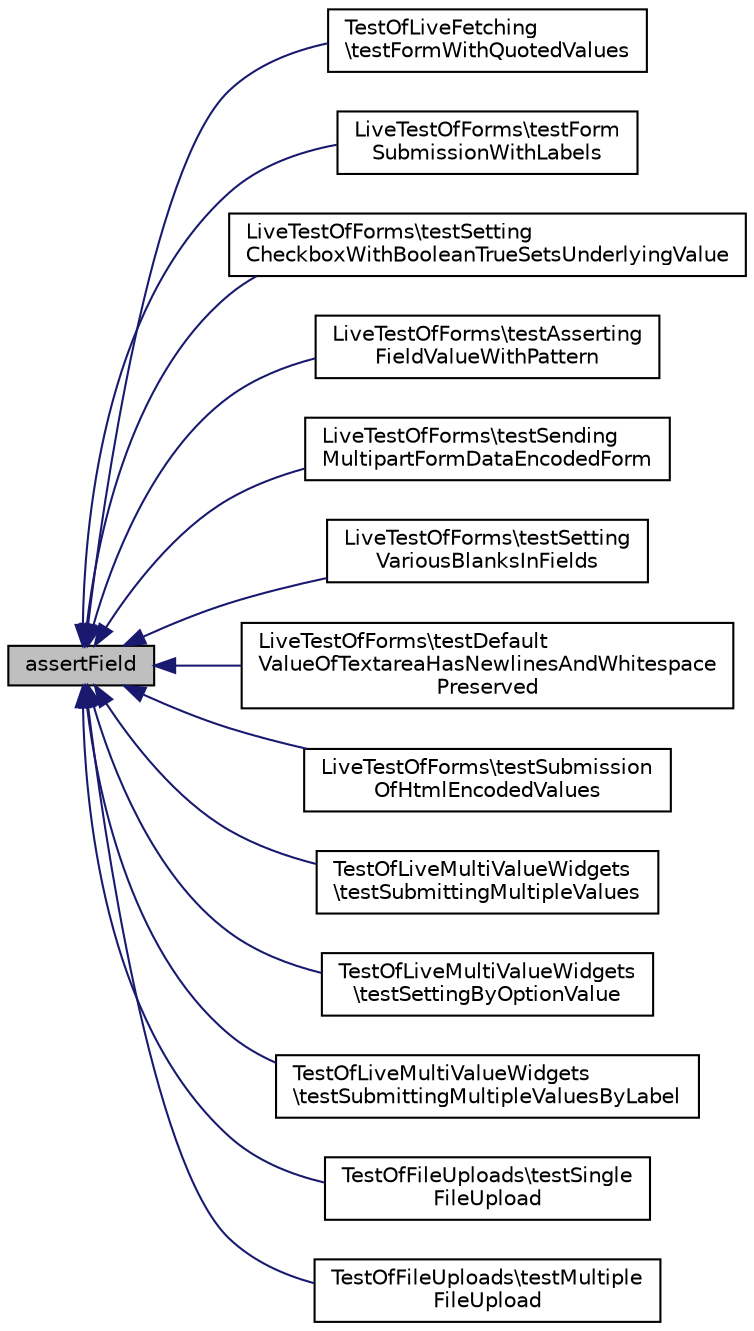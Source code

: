digraph "assertField"
{
  edge [fontname="Helvetica",fontsize="10",labelfontname="Helvetica",labelfontsize="10"];
  node [fontname="Helvetica",fontsize="10",shape=record];
  rankdir="LR";
  Node1 [label="assertField",height=0.2,width=0.4,color="black", fillcolor="grey75", style="filled" fontcolor="black"];
  Node1 -> Node2 [dir="back",color="midnightblue",fontsize="10",style="solid",fontname="Helvetica"];
  Node2 [label="TestOfLiveFetching\l\\testFormWithQuotedValues",height=0.2,width=0.4,color="black", fillcolor="white", style="filled",URL="$class_test_of_live_fetching.html#ae70ab9a658f25cbbfd257b50fb670f3f"];
  Node1 -> Node3 [dir="back",color="midnightblue",fontsize="10",style="solid",fontname="Helvetica"];
  Node3 [label="LiveTestOfForms\\testForm\lSubmissionWithLabels",height=0.2,width=0.4,color="black", fillcolor="white", style="filled",URL="$class_live_test_of_forms.html#afa7b4781961261b66280171acea960fc"];
  Node1 -> Node4 [dir="back",color="midnightblue",fontsize="10",style="solid",fontname="Helvetica"];
  Node4 [label="LiveTestOfForms\\testSetting\lCheckboxWithBooleanTrueSetsUnderlyingValue",height=0.2,width=0.4,color="black", fillcolor="white", style="filled",URL="$class_live_test_of_forms.html#a2de17d96a38aa29b96b6981bbc4c8098"];
  Node1 -> Node5 [dir="back",color="midnightblue",fontsize="10",style="solid",fontname="Helvetica"];
  Node5 [label="LiveTestOfForms\\testAsserting\lFieldValueWithPattern",height=0.2,width=0.4,color="black", fillcolor="white", style="filled",URL="$class_live_test_of_forms.html#a599e9af8b8598aa1b851516168b74e1b"];
  Node1 -> Node6 [dir="back",color="midnightblue",fontsize="10",style="solid",fontname="Helvetica"];
  Node6 [label="LiveTestOfForms\\testSending\lMultipartFormDataEncodedForm",height=0.2,width=0.4,color="black", fillcolor="white", style="filled",URL="$class_live_test_of_forms.html#a0685fdb5ede9731b0e0a222dd1ba68db"];
  Node1 -> Node7 [dir="back",color="midnightblue",fontsize="10",style="solid",fontname="Helvetica"];
  Node7 [label="LiveTestOfForms\\testSetting\lVariousBlanksInFields",height=0.2,width=0.4,color="black", fillcolor="white", style="filled",URL="$class_live_test_of_forms.html#aa36f65f4e29f2c7faaecbc8399a83db3"];
  Node1 -> Node8 [dir="back",color="midnightblue",fontsize="10",style="solid",fontname="Helvetica"];
  Node8 [label="LiveTestOfForms\\testDefault\lValueOfTextareaHasNewlinesAndWhitespace\lPreserved",height=0.2,width=0.4,color="black", fillcolor="white", style="filled",URL="$class_live_test_of_forms.html#a7c14239ad365d9312aa1ce4143dc2d52"];
  Node1 -> Node9 [dir="back",color="midnightblue",fontsize="10",style="solid",fontname="Helvetica"];
  Node9 [label="LiveTestOfForms\\testSubmission\lOfHtmlEncodedValues",height=0.2,width=0.4,color="black", fillcolor="white", style="filled",URL="$class_live_test_of_forms.html#a6e120bdf7e3fccd3436599beea79ea2f"];
  Node1 -> Node10 [dir="back",color="midnightblue",fontsize="10",style="solid",fontname="Helvetica"];
  Node10 [label="TestOfLiveMultiValueWidgets\l\\testSubmittingMultipleValues",height=0.2,width=0.4,color="black", fillcolor="white", style="filled",URL="$class_test_of_live_multi_value_widgets.html#a89406206192f5e9c550305a7e514935b"];
  Node1 -> Node11 [dir="back",color="midnightblue",fontsize="10",style="solid",fontname="Helvetica"];
  Node11 [label="TestOfLiveMultiValueWidgets\l\\testSettingByOptionValue",height=0.2,width=0.4,color="black", fillcolor="white", style="filled",URL="$class_test_of_live_multi_value_widgets.html#aa5e92bf17b32b1a76676157986cb8e49"];
  Node1 -> Node12 [dir="back",color="midnightblue",fontsize="10",style="solid",fontname="Helvetica"];
  Node12 [label="TestOfLiveMultiValueWidgets\l\\testSubmittingMultipleValuesByLabel",height=0.2,width=0.4,color="black", fillcolor="white", style="filled",URL="$class_test_of_live_multi_value_widgets.html#a4f00e6f1f9eff11b9b43ec83f888ca84"];
  Node1 -> Node13 [dir="back",color="midnightblue",fontsize="10",style="solid",fontname="Helvetica"];
  Node13 [label="TestOfFileUploads\\testSingle\lFileUpload",height=0.2,width=0.4,color="black", fillcolor="white", style="filled",URL="$class_test_of_file_uploads.html#a320261733b6651dd46c9c7e167b9d8be"];
  Node1 -> Node14 [dir="back",color="midnightblue",fontsize="10",style="solid",fontname="Helvetica"];
  Node14 [label="TestOfFileUploads\\testMultiple\lFileUpload",height=0.2,width=0.4,color="black", fillcolor="white", style="filled",URL="$class_test_of_file_uploads.html#a69f140b2532a3363e1c192ceb55ee7c9"];
}
